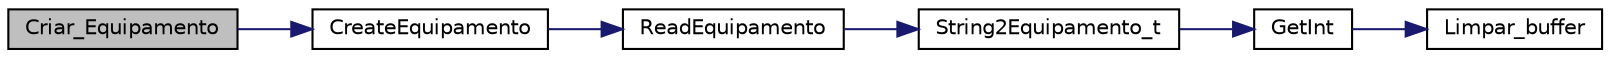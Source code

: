 digraph "Criar_Equipamento"
{
 // LATEX_PDF_SIZE
  edge [fontname="Helvetica",fontsize="10",labelfontname="Helvetica",labelfontsize="10"];
  node [fontname="Helvetica",fontsize="10",shape=record];
  rankdir="LR";
  Node1 [label="Criar_Equipamento",height=0.2,width=0.4,color="black", fillcolor="grey75", style="filled", fontcolor="black",tooltip=" "];
  Node1 -> Node2 [color="midnightblue",fontsize="10",style="solid"];
  Node2 [label="CreateEquipamento",height=0.2,width=0.4,color="black", fillcolor="white", style="filled",URL="$_equipamento_8h.html#ac81e4ee1287e15773dfe7e62d210993a",tooltip=" "];
  Node2 -> Node3 [color="midnightblue",fontsize="10",style="solid"];
  Node3 [label="ReadEquipamento",height=0.2,width=0.4,color="black", fillcolor="white", style="filled",URL="$_equipamento_8h.html#ad591852e9b18ae97339e8b1851721635",tooltip=" "];
  Node3 -> Node4 [color="midnightblue",fontsize="10",style="solid"];
  Node4 [label="String2Equipamento_t",height=0.2,width=0.4,color="black", fillcolor="white", style="filled",URL="$_equipamento_8h.html#a7206bd6d250d93a24615d73e4aaac6a9",tooltip=" "];
  Node4 -> Node5 [color="midnightblue",fontsize="10",style="solid"];
  Node5 [label="GetInt",height=0.2,width=0.4,color="black", fillcolor="white", style="filled",URL="$_equipamento_8h.html#af33a10e452044c45a2b0c01279a47430",tooltip=" "];
  Node5 -> Node6 [color="midnightblue",fontsize="10",style="solid"];
  Node6 [label="Limpar_buffer",height=0.2,width=0.4,color="black", fillcolor="white", style="filled",URL="$_equipamento_8h.html#a7662232d4e826e676ec12c39ac8af870",tooltip=" "];
}
